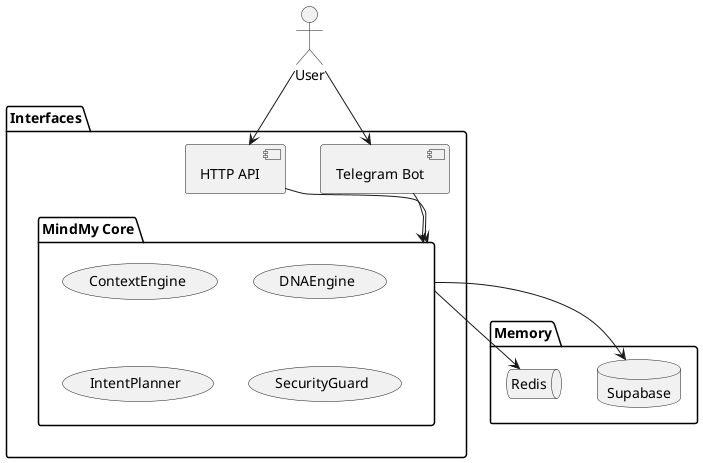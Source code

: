 @startuml
actor User
package "Interfaces" {
  [Telegram Bot] --> (MindMy Core)
  [HTTP API] --> (MindMy Core)
}
package "MindMy Core" {
  (ContextEngine)
  (DNAEngine)
  (IntentPlanner)
  (SecurityGuard)
}
package "Memory" {
  database "Supabase" as DB
  queue "Redis" as Cache
}
User --> [Telegram Bot]
User --> [HTTP API]
(MindMy Core) --> DB
(MindMy Core) --> Cache
@enduml
